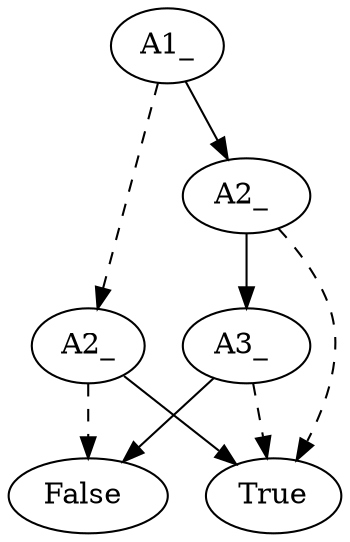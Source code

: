 digraph{2846332648688[label=A1_]2846332646608[label="A2_"]
2846332648688 -> 2846332646608  [style=dashed]
2846333525264[label="False"]
2846332646608 -> 2846333525264 [style=dashed]
2846332644208[label="True "]
2846332646608 -> 2846332644208
2846332639568[label="A2_ "]
2846332648688 -> 2846332639568 
2846332644208[label="True"]
2846332639568 -> 2846332644208 [style=dashed]
2846332574512[label="A3_ "]
2846332639568 -> 2846332574512 
2846332644208[label="True"]
2846332574512 -> 2846332644208 [style=dashed]
2846333525264[label="False "]
2846332574512 -> 2846333525264
}